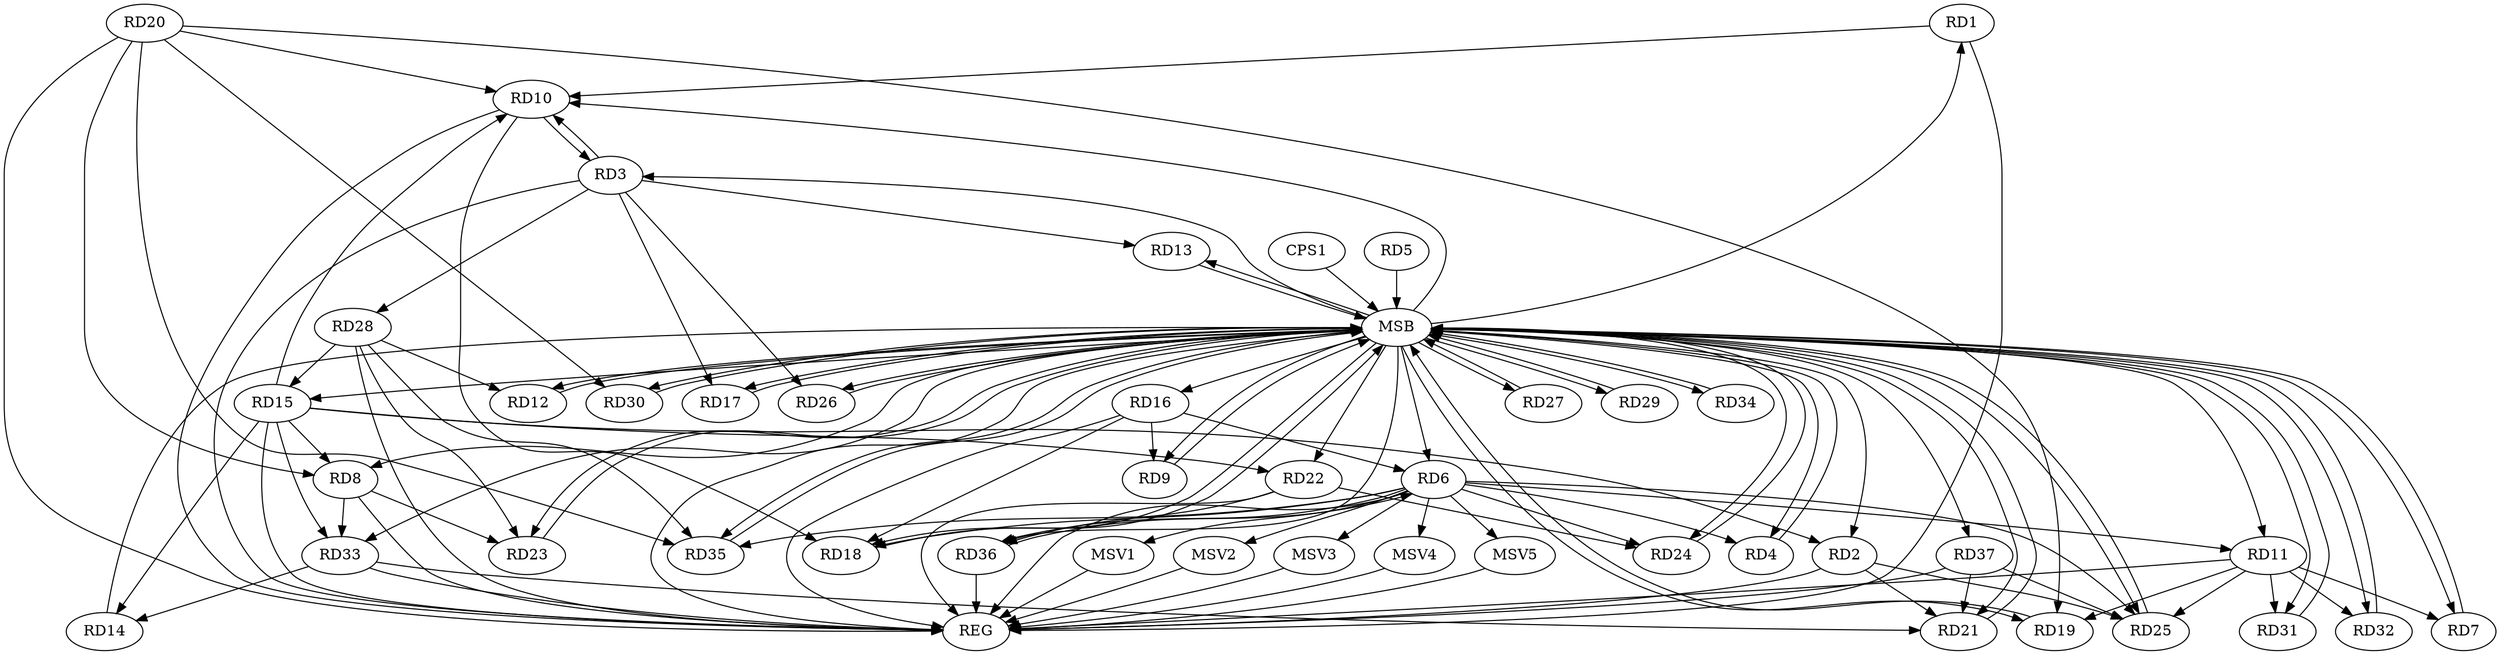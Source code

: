 strict digraph G {
  RD1 [ label="RD1" ];
  RD2 [ label="RD2" ];
  RD3 [ label="RD3" ];
  RD4 [ label="RD4" ];
  RD5 [ label="RD5" ];
  RD6 [ label="RD6" ];
  RD7 [ label="RD7" ];
  RD8 [ label="RD8" ];
  RD9 [ label="RD9" ];
  RD10 [ label="RD10" ];
  RD11 [ label="RD11" ];
  RD12 [ label="RD12" ];
  RD13 [ label="RD13" ];
  RD14 [ label="RD14" ];
  RD15 [ label="RD15" ];
  RD16 [ label="RD16" ];
  RD17 [ label="RD17" ];
  RD18 [ label="RD18" ];
  RD19 [ label="RD19" ];
  RD20 [ label="RD20" ];
  RD21 [ label="RD21" ];
  RD22 [ label="RD22" ];
  RD23 [ label="RD23" ];
  RD24 [ label="RD24" ];
  RD25 [ label="RD25" ];
  RD26 [ label="RD26" ];
  RD27 [ label="RD27" ];
  RD28 [ label="RD28" ];
  RD29 [ label="RD29" ];
  RD30 [ label="RD30" ];
  RD31 [ label="RD31" ];
  RD32 [ label="RD32" ];
  RD33 [ label="RD33" ];
  RD34 [ label="RD34" ];
  RD35 [ label="RD35" ];
  RD36 [ label="RD36" ];
  RD37 [ label="RD37" ];
  CPS1 [ label="CPS1" ];
  REG [ label="REG" ];
  MSB [ label="MSB" ];
  MSV1 [ label="MSV1" ];
  MSV2 [ label="MSV2" ];
  MSV3 [ label="MSV3" ];
  MSV4 [ label="MSV4" ];
  MSV5 [ label="MSV5" ];
  RD1 -> RD10;
  RD15 -> RD2;
  RD2 -> RD21;
  RD2 -> RD25;
  RD3 -> RD10;
  RD10 -> RD3;
  RD3 -> RD13;
  RD3 -> RD17;
  RD3 -> RD26;
  RD3 -> RD28;
  RD6 -> RD4;
  RD6 -> RD11;
  RD16 -> RD6;
  RD6 -> RD18;
  RD6 -> RD24;
  RD6 -> RD25;
  RD6 -> RD35;
  RD6 -> RD36;
  RD36 -> RD6;
  RD11 -> RD7;
  RD15 -> RD8;
  RD20 -> RD8;
  RD8 -> RD23;
  RD8 -> RD33;
  RD16 -> RD9;
  RD15 -> RD10;
  RD10 -> RD18;
  RD20 -> RD10;
  RD11 -> RD19;
  RD11 -> RD25;
  RD11 -> RD31;
  RD11 -> RD32;
  RD28 -> RD12;
  RD15 -> RD14;
  RD33 -> RD14;
  RD15 -> RD22;
  RD28 -> RD15;
  RD15 -> RD33;
  RD16 -> RD18;
  RD20 -> RD19;
  RD20 -> RD30;
  RD20 -> RD35;
  RD33 -> RD21;
  RD37 -> RD21;
  RD22 -> RD24;
  RD22 -> RD36;
  RD28 -> RD23;
  RD37 -> RD25;
  RD28 -> RD35;
  RD1 -> REG;
  RD2 -> REG;
  RD3 -> REG;
  RD6 -> REG;
  RD8 -> REG;
  RD10 -> REG;
  RD11 -> REG;
  RD15 -> REG;
  RD16 -> REG;
  RD20 -> REG;
  RD22 -> REG;
  RD28 -> REG;
  RD33 -> REG;
  RD36 -> REG;
  RD37 -> REG;
  RD4 -> MSB;
  MSB -> RD13;
  MSB -> RD32;
  MSB -> REG;
  RD5 -> MSB;
  MSB -> RD18;
  MSB -> RD36;
  RD7 -> MSB;
  MSB -> RD3;
  MSB -> RD8;
  MSB -> RD9;
  MSB -> RD25;
  MSB -> RD34;
  RD9 -> MSB;
  MSB -> RD24;
  MSB -> RD37;
  RD12 -> MSB;
  MSB -> RD11;
  MSB -> RD15;
  MSB -> RD23;
  MSB -> RD35;
  RD13 -> MSB;
  MSB -> RD21;
  MSB -> RD31;
  MSB -> RD33;
  RD14 -> MSB;
  MSB -> RD10;
  MSB -> RD30;
  RD17 -> MSB;
  MSB -> RD1;
  MSB -> RD19;
  RD18 -> MSB;
  RD19 -> MSB;
  MSB -> RD2;
  MSB -> RD17;
  RD21 -> MSB;
  MSB -> RD16;
  RD23 -> MSB;
  RD24 -> MSB;
  MSB -> RD7;
  MSB -> RD22;
  MSB -> RD27;
  RD25 -> MSB;
  MSB -> RD29;
  RD26 -> MSB;
  RD27 -> MSB;
  MSB -> RD6;
  RD29 -> MSB;
  RD30 -> MSB;
  RD31 -> MSB;
  RD32 -> MSB;
  MSB -> RD12;
  RD34 -> MSB;
  MSB -> RD4;
  RD35 -> MSB;
  CPS1 -> MSB;
  MSB -> RD26;
  RD6 -> MSV1;
  RD6 -> MSV2;
  RD6 -> MSV3;
  RD6 -> MSV4;
  MSV1 -> REG;
  MSV2 -> REG;
  MSV3 -> REG;
  MSV4 -> REG;
  RD6 -> MSV5;
  MSV5 -> REG;
}
